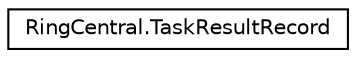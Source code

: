 digraph "Graphical Class Hierarchy"
{
 // LATEX_PDF_SIZE
  edge [fontname="Helvetica",fontsize="10",labelfontname="Helvetica",labelfontsize="10"];
  node [fontname="Helvetica",fontsize="10",shape=record];
  rankdir="LR";
  Node0 [label="RingCentral.TaskResultRecord",height=0.2,width=0.4,color="black", fillcolor="white", style="filled",URL="$classRingCentral_1_1TaskResultRecord.html",tooltip=" "];
}

